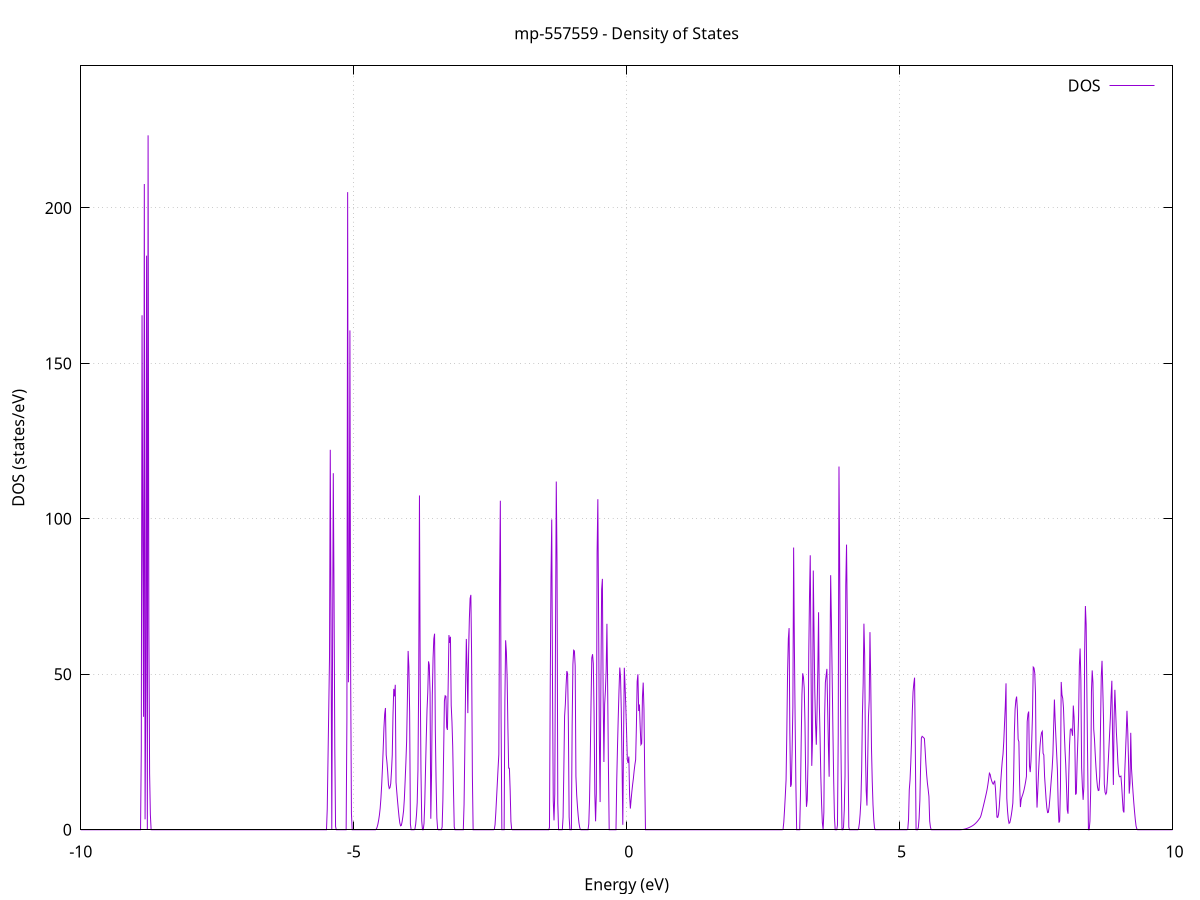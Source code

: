 set title 'mp-557559 - Density of States'
set xlabel 'Energy (eV)'
set ylabel 'DOS (states/eV)'
set grid
set xrange [-10:10]
set yrange [0:245.693]
set xzeroaxis lt -1
set terminal png size 800,600
set output 'mp-557559_dos_gnuplot.png'
plot '-' using 1:2 with lines title 'DOS'
-17.075700 0.000000
-17.061800 0.000000
-17.048000 0.000000
-17.034200 0.000000
-17.020300 0.000000
-17.006500 0.000000
-16.992600 0.000000
-16.978800 0.000000
-16.964900 0.000000
-16.951100 0.000000
-16.937200 0.000000
-16.923400 0.000000
-16.909500 0.000000
-16.895700 0.000000
-16.881800 0.000000
-16.868000 0.000000
-16.854100 0.000000
-16.840300 0.000000
-16.826400 0.000000
-16.812600 0.000000
-16.798700 0.000000
-16.784900 0.000000
-16.771000 0.000000
-16.757200 0.000000
-16.743300 0.000000
-16.729500 0.000000
-16.715700 0.000000
-16.701800 0.000000
-16.688000 0.000000
-16.674100 0.000000
-16.660300 0.000000
-16.646400 0.000000
-16.632600 0.000000
-16.618700 0.000000
-16.604900 0.000000
-16.591000 0.000000
-16.577200 0.000000
-16.563300 0.000000
-16.549500 0.000000
-16.535600 0.000000
-16.521800 0.000000
-16.507900 0.000000
-16.494100 0.000000
-16.480200 0.000000
-16.466400 0.000000
-16.452500 0.000000
-16.438700 0.000000
-16.424800 0.000000
-16.411000 0.000000
-16.397200 0.000000
-16.383300 0.000000
-16.369500 0.000000
-16.355600 0.000000
-16.341800 0.000000
-16.327900 0.000000
-16.314100 0.000000
-16.300200 0.000000
-16.286400 0.000000
-16.272500 0.000000
-16.258700 0.000000
-16.244800 0.000000
-16.231000 0.000000
-16.217100 0.000000
-16.203300 0.000000
-16.189400 0.000000
-16.175600 0.000000
-16.161700 0.000000
-16.147900 0.000000
-16.134000 0.000000
-16.120200 0.000000
-16.106300 0.000000
-16.092500 0.000000
-16.078600 0.000000
-16.064800 0.000000
-16.051000 0.000000
-16.037100 0.000000
-16.023300 0.000000
-16.009400 0.000000
-15.995600 0.000000
-15.981700 0.000000
-15.967900 0.000000
-15.954000 0.000000
-15.940200 0.000000
-15.926300 0.000000
-15.912500 0.000000
-15.898600 0.000000
-15.884800 0.000000
-15.870900 0.000000
-15.857100 0.000000
-15.843200 0.000000
-15.829400 0.000000
-15.815500 0.085800
-15.801700 12.355000
-15.787800 66.074200
-15.774000 192.906500
-15.760100 42.663900
-15.746300 225.625100
-15.732500 0.000000
-15.718600 0.000000
-15.704800 0.000000
-15.690900 0.000000
-15.677100 0.000000
-15.663200 0.000000
-15.649400 0.000000
-15.635500 0.000000
-15.621700 0.000000
-15.607800 0.000000
-15.594000 0.000000
-15.580100 0.000000
-15.566300 0.000000
-15.552400 0.000000
-15.538600 0.000000
-15.524700 0.000000
-15.510900 0.000000
-15.497000 0.000000
-15.483200 0.000000
-15.469300 0.000000
-15.455500 0.000000
-15.441600 0.000000
-15.427800 0.000000
-15.414000 0.000000
-15.400100 0.000000
-15.386300 0.000000
-15.372400 0.000000
-15.358600 0.000000
-15.344700 0.000000
-15.330900 0.000000
-15.317000 0.000000
-15.303200 0.000000
-15.289300 0.000000
-15.275500 0.000000
-15.261600 0.000000
-15.247800 0.000000
-15.233900 0.000000
-15.220100 0.000000
-15.206200 0.000000
-15.192400 0.000000
-15.178500 0.000000
-15.164700 0.000000
-15.150800 0.000000
-15.137000 0.000000
-15.123100 0.000000
-15.109300 0.000000
-15.095500 0.000000
-15.081600 0.000000
-15.067800 0.000000
-15.053900 0.000000
-15.040100 0.000000
-15.026200 0.000000
-15.012400 0.000000
-14.998500 0.000000
-14.984700 0.000000
-14.970800 0.000000
-14.957000 0.000000
-14.943100 0.000000
-14.929300 0.000000
-14.915400 0.000000
-14.901600 0.000000
-14.887700 0.000000
-14.873900 0.000000
-14.860000 0.000000
-14.846200 0.000000
-14.832300 0.000000
-14.818500 0.000000
-14.804600 0.000000
-14.790800 0.000000
-14.777000 0.000000
-14.763100 0.000000
-14.749300 0.000000
-14.735400 15.890500
-14.721600 253.282800
-14.707700 51.236800
-14.693900 0.000000
-14.680000 0.000000
-14.666200 0.000000
-14.652300 0.000000
-14.638500 62.565700
-14.624600 0.000000
-14.610800 208.631500
-14.596900 0.000000
-14.583100 0.000000
-14.569200 0.000000
-14.555400 0.000000
-14.541500 0.000000
-14.527700 0.000000
-14.513800 0.000000
-14.500000 0.000000
-14.486100 0.000000
-14.472300 0.000000
-14.458400 0.000000
-14.444600 0.000000
-14.430800 0.000000
-14.416900 0.000000
-14.403100 0.000000
-14.389200 0.000000
-14.375400 0.000000
-14.361500 0.000000
-14.347700 0.000000
-14.333800 0.000000
-14.320000 0.000000
-14.306100 0.000000
-14.292300 0.000000
-14.278400 0.000000
-14.264600 0.000000
-14.250700 0.000000
-14.236900 0.000000
-14.223000 0.000000
-14.209200 0.000000
-14.195300 0.000000
-14.181500 0.000000
-14.167600 0.000000
-14.153800 0.000000
-14.139900 0.000000
-14.126100 0.000000
-14.112300 0.000000
-14.098400 0.000000
-14.084600 0.000000
-14.070700 0.000000
-14.056900 0.000000
-14.043000 0.000000
-14.029200 0.000000
-14.015300 0.000000
-14.001500 0.000000
-13.987600 0.000000
-13.973800 0.000000
-13.959900 0.000000
-13.946100 0.000000
-13.932200 0.000000
-13.918400 0.000000
-13.904500 0.000000
-13.890700 0.000000
-13.876800 0.000000
-13.863000 0.000000
-13.849100 0.000000
-13.835300 0.000000
-13.821400 0.000000
-13.807600 0.000000
-13.793800 0.000000
-13.779900 0.000000
-13.766100 0.000000
-13.752200 0.000000
-13.738400 0.000000
-13.724500 0.000000
-13.710700 0.000000
-13.696800 0.000000
-13.683000 0.000000
-13.669100 0.000000
-13.655300 0.000000
-13.641400 0.000000
-13.627600 0.000000
-13.613700 0.000000
-13.599900 0.000000
-13.586000 0.000000
-13.572200 0.000000
-13.558300 0.000000
-13.544500 0.000000
-13.530600 0.000000
-13.516800 0.000000
-13.502900 0.000000
-13.489100 0.000000
-13.475300 0.000000
-13.461400 0.000000
-13.447600 0.000000
-13.433700 0.000000
-13.419900 0.000000
-13.406000 0.000000
-13.392200 0.000000
-13.378300 0.000000
-13.364500 0.000000
-13.350600 0.000000
-13.336800 0.000000
-13.322900 0.000000
-13.309100 0.000000
-13.295200 0.000000
-13.281400 0.000000
-13.267500 0.000000
-13.253700 0.000000
-13.239800 0.000000
-13.226000 0.000000
-13.212100 0.000000
-13.198300 0.000000
-13.184400 0.000000
-13.170600 0.000000
-13.156800 0.000000
-13.142900 0.000000
-13.129100 0.000000
-13.115200 0.000000
-13.101400 0.000000
-13.087500 0.000000
-13.073700 0.000000
-13.059800 0.000000
-13.046000 0.000000
-13.032100 0.000000
-13.018300 0.000000
-13.004400 0.000000
-12.990600 0.000000
-12.976700 0.000000
-12.962900 0.000000
-12.949000 0.000000
-12.935200 0.000000
-12.921300 0.000000
-12.907500 0.000000
-12.893600 0.000000
-12.879800 0.000000
-12.865900 0.000000
-12.852100 0.000000
-12.838200 0.000000
-12.824400 0.000000
-12.810600 0.000000
-12.796700 0.000000
-12.782900 0.000000
-12.769000 0.000000
-12.755200 0.000000
-12.741300 0.000000
-12.727500 0.000000
-12.713600 0.000000
-12.699800 0.000000
-12.685900 0.000000
-12.672100 0.000000
-12.658200 0.000000
-12.644400 0.000000
-12.630500 0.000000
-12.616700 0.000000
-12.602800 0.000000
-12.589000 0.000000
-12.575100 0.000000
-12.561300 0.000000
-12.547400 0.000000
-12.533600 0.000000
-12.519700 0.000000
-12.505900 0.000000
-12.492100 0.000000
-12.478200 0.000000
-12.464400 0.000000
-12.450500 0.000000
-12.436700 0.000000
-12.422800 0.000000
-12.409000 0.000000
-12.395100 0.000000
-12.381300 0.000000
-12.367400 0.000000
-12.353600 0.000000
-12.339700 0.000000
-12.325900 0.000000
-12.312000 0.311000
-12.298200 28.631600
-12.284300 86.186300
-12.270500 184.352100
-12.256600 73.938500
-12.242800 177.561500
-12.228900 5.874100
-12.215100 0.000000
-12.201200 0.000000
-12.187400 0.000000
-12.173600 0.000000
-12.159700 0.000000
-12.145900 0.000000
-12.132000 0.000000
-12.118200 0.000000
-12.104300 0.000000
-12.090500 0.000000
-12.076600 0.000000
-12.062800 0.000000
-12.048900 0.000000
-12.035100 0.000000
-12.021200 0.000000
-12.007400 0.000000
-11.993500 0.000000
-11.979700 0.000000
-11.965800 0.000000
-11.952000 0.000000
-11.938100 0.000000
-11.924300 0.000000
-11.910400 0.000000
-11.896600 0.000000
-11.882700 0.000000
-11.868900 0.000000
-11.855100 0.000000
-11.841200 0.000000
-11.827400 0.000000
-11.813500 0.000000
-11.799700 0.000000
-11.785800 0.000000
-11.772000 0.000000
-11.758100 0.000000
-11.744300 0.000000
-11.730400 0.000000
-11.716600 0.000000
-11.702700 0.000000
-11.688900 0.000000
-11.675000 0.000000
-11.661200 0.000000
-11.647300 0.000000
-11.633500 0.000000
-11.619600 0.000000
-11.605800 0.000000
-11.591900 0.000000
-11.578100 0.000000
-11.564200 0.000000
-11.550400 0.000000
-11.536600 0.000000
-11.522700 0.000000
-11.508900 0.000000
-11.495000 96.722700
-11.481200 182.522000
-11.467300 74.482500
-11.453500 190.022000
-11.439600 60.071400
-11.425800 0.000000
-11.411900 0.000000
-11.398100 0.000000
-11.384200 0.000000
-11.370400 0.000000
-11.356500 0.000000
-11.342700 0.000000
-11.328800 0.000000
-11.315000 0.000000
-11.301100 0.000000
-11.287300 0.000000
-11.273400 0.000000
-11.259600 0.000000
-11.245700 0.000000
-11.231900 0.000000
-11.218000 0.000000
-11.204200 0.000000
-11.190400 0.000000
-11.176500 0.000000
-11.162700 0.000000
-11.148800 0.000000
-11.135000 0.000000
-11.121100 0.000000
-11.107300 0.000000
-11.093400 0.000000
-11.079600 0.000000
-11.065700 0.000000
-11.051900 0.000000
-11.038000 0.000000
-11.024200 0.000000
-11.010300 0.000000
-10.996500 0.000000
-10.982600 0.000000
-10.968800 0.000000
-10.954900 0.000000
-10.941100 0.000000
-10.927200 0.000000
-10.913400 0.000000
-10.899500 0.000000
-10.885700 0.000000
-10.871900 0.000000
-10.858000 0.000000
-10.844200 0.000000
-10.830300 0.000000
-10.816500 0.000000
-10.802600 0.000000
-10.788800 0.000000
-10.774900 0.000000
-10.761100 0.000000
-10.747200 0.000000
-10.733400 0.000000
-10.719500 0.000000
-10.705700 0.000000
-10.691800 0.000000
-10.678000 0.000000
-10.664100 0.000000
-10.650300 0.000000
-10.636400 0.000000
-10.622600 0.000000
-10.608700 0.000000
-10.594900 0.000000
-10.581000 0.000000
-10.567200 0.000000
-10.553400 0.000000
-10.539500 0.000000
-10.525700 0.000000
-10.511800 0.000000
-10.498000 0.000000
-10.484100 0.000000
-10.470300 0.000000
-10.456400 0.000000
-10.442600 0.000000
-10.428700 0.000000
-10.414900 0.000000
-10.401000 0.000000
-10.387200 0.000000
-10.373300 0.000000
-10.359500 0.000000
-10.345600 0.000000
-10.331800 0.000000
-10.317900 0.000000
-10.304100 0.000000
-10.290200 0.000000
-10.276400 0.000000
-10.262500 0.000000
-10.248700 0.000000
-10.234900 0.000000
-10.221000 0.000000
-10.207200 0.000000
-10.193300 0.000000
-10.179500 0.000000
-10.165600 0.000000
-10.151800 0.000000
-10.137900 0.000000
-10.124100 0.000000
-10.110200 0.000000
-10.096400 0.000000
-10.082500 0.000000
-10.068700 0.000000
-10.054800 0.000000
-10.041000 0.000000
-10.027100 0.000000
-10.013300 0.000000
-9.999400 0.000000
-9.985600 0.000000
-9.971700 0.000000
-9.957900 0.000000
-9.944000 0.000000
-9.930200 0.000000
-9.916400 0.000000
-9.902500 0.000000
-9.888700 0.000000
-9.874800 0.000000
-9.861000 0.000000
-9.847100 0.000000
-9.833300 0.000000
-9.819400 0.000000
-9.805600 0.000000
-9.791700 0.000000
-9.777900 0.000000
-9.764000 0.000000
-9.750200 0.000000
-9.736300 0.000000
-9.722500 0.000000
-9.708600 0.000000
-9.694800 0.000000
-9.680900 0.000000
-9.667100 0.000000
-9.653200 0.000000
-9.639400 0.000000
-9.625500 0.000000
-9.611700 0.000000
-9.597800 0.000000
-9.584000 0.000000
-9.570200 0.000000
-9.556300 0.000000
-9.542500 0.000000
-9.528600 0.000000
-9.514800 0.000000
-9.500900 0.000000
-9.487100 0.000000
-9.473200 0.000000
-9.459400 0.000000
-9.445500 0.000000
-9.431700 0.000000
-9.417800 0.000000
-9.404000 0.000000
-9.390100 0.000000
-9.376300 0.000000
-9.362400 0.000000
-9.348600 0.000000
-9.334700 0.000000
-9.320900 0.000000
-9.307000 0.000000
-9.293200 0.000000
-9.279300 0.000000
-9.265500 0.000000
-9.251700 0.000000
-9.237800 0.000000
-9.224000 0.000000
-9.210100 0.000000
-9.196300 0.000000
-9.182400 0.000000
-9.168600 0.000000
-9.154700 0.000000
-9.140900 0.000000
-9.127000 0.000000
-9.113200 0.000000
-9.099300 0.000000
-9.085500 0.000000
-9.071600 0.000000
-9.057800 0.000000
-9.043900 0.000000
-9.030100 0.000000
-9.016200 0.000000
-9.002400 0.000000
-8.988500 0.000000
-8.974700 0.000000
-8.960800 0.000000
-8.947000 0.000000
-8.933200 0.000000
-8.919300 0.000000
-8.905500 0.000000
-8.891600 25.794000
-8.877800 165.479100
-8.863900 91.597200
-8.850100 36.346100
-8.836200 207.700600
-8.822400 3.357000
-8.808500 48.206400
-8.794700 184.645000
-8.780800 0.000000
-8.767000 223.356900
-8.753100 65.371600
-8.739300 18.031400
-8.725400 4.855900
-8.711600 0.025900
-8.697700 0.000000
-8.683900 0.000000
-8.670000 0.000000
-8.656200 0.000000
-8.642300 0.000000
-8.628500 0.000000
-8.614700 0.000000
-8.600800 0.000000
-8.587000 0.000000
-8.573100 0.000000
-8.559300 0.000000
-8.545400 0.000000
-8.531600 0.000000
-8.517700 0.000000
-8.503900 0.000000
-8.490000 0.000000
-8.476200 0.000000
-8.462300 0.000000
-8.448500 0.000000
-8.434600 0.000000
-8.420800 0.000000
-8.406900 0.000000
-8.393100 0.000000
-8.379200 0.000000
-8.365400 0.000000
-8.351500 0.000000
-8.337700 0.000000
-8.323800 0.000000
-8.310000 0.000000
-8.296200 0.000000
-8.282300 0.000000
-8.268500 0.000000
-8.254600 0.000000
-8.240800 0.000000
-8.226900 0.000000
-8.213100 0.000000
-8.199200 0.000000
-8.185400 0.000000
-8.171500 0.000000
-8.157700 0.000000
-8.143800 0.000000
-8.130000 0.000000
-8.116100 0.000000
-8.102300 0.000000
-8.088400 0.000000
-8.074600 0.000000
-8.060700 0.000000
-8.046900 0.000000
-8.033000 0.000000
-8.019200 0.000000
-8.005300 0.000000
-7.991500 0.000000
-7.977600 0.000000
-7.963800 0.000000
-7.950000 0.000000
-7.936100 0.000000
-7.922300 0.000000
-7.908400 0.000000
-7.894600 0.000000
-7.880700 0.000000
-7.866900 0.000000
-7.853000 0.000000
-7.839200 0.000000
-7.825300 0.000000
-7.811500 0.000000
-7.797600 0.000000
-7.783800 0.000000
-7.769900 0.000000
-7.756100 0.000000
-7.742200 0.000000
-7.728400 0.000000
-7.714500 0.000000
-7.700700 0.000000
-7.686800 0.000000
-7.673000 0.000000
-7.659100 0.000000
-7.645300 0.000000
-7.631500 0.000000
-7.617600 0.000000
-7.603800 0.000000
-7.589900 0.000000
-7.576100 0.000000
-7.562200 0.000000
-7.548400 0.000000
-7.534500 0.000000
-7.520700 0.000000
-7.506800 0.000000
-7.493000 0.000000
-7.479100 0.000000
-7.465300 0.000000
-7.451400 0.000000
-7.437600 0.000000
-7.423700 0.000000
-7.409900 0.000000
-7.396000 0.000000
-7.382200 0.000000
-7.368300 0.000000
-7.354500 0.000000
-7.340600 0.000000
-7.326800 0.000000
-7.313000 0.000000
-7.299100 0.000000
-7.285300 0.000000
-7.271400 0.000000
-7.257600 0.000000
-7.243700 0.000000
-7.229900 0.000000
-7.216000 0.000000
-7.202200 0.000000
-7.188300 0.000000
-7.174500 0.000000
-7.160600 0.000000
-7.146800 0.000000
-7.132900 0.000000
-7.119100 0.000000
-7.105200 0.000000
-7.091400 0.000000
-7.077500 0.000000
-7.063700 0.000000
-7.049800 0.000000
-7.036000 0.000000
-7.022100 0.000000
-7.008300 0.000000
-6.994500 0.000000
-6.980600 0.000000
-6.966800 0.000000
-6.952900 0.000000
-6.939100 0.000000
-6.925200 0.000000
-6.911400 0.000000
-6.897500 0.000000
-6.883700 0.000000
-6.869800 0.000000
-6.856000 0.000000
-6.842100 0.000000
-6.828300 0.000000
-6.814400 0.000000
-6.800600 0.000000
-6.786700 0.000000
-6.772900 0.000000
-6.759000 0.000000
-6.745200 0.000000
-6.731300 0.000000
-6.717500 0.000000
-6.703600 0.000000
-6.689800 0.000000
-6.676000 0.000000
-6.662100 0.000000
-6.648300 0.000000
-6.634400 0.000000
-6.620600 0.000000
-6.606700 0.000000
-6.592900 0.000000
-6.579000 0.000000
-6.565200 0.000000
-6.551300 0.000000
-6.537500 0.000000
-6.523600 0.000000
-6.509800 0.000000
-6.495900 0.000000
-6.482100 0.000000
-6.468200 0.000000
-6.454400 0.000000
-6.440500 0.000000
-6.426700 0.000000
-6.412800 0.000000
-6.399000 0.000000
-6.385100 0.000000
-6.371300 0.000000
-6.357400 0.000000
-6.343600 0.000000
-6.329800 0.000000
-6.315900 0.000000
-6.302100 0.000000
-6.288200 0.000000
-6.274400 0.000000
-6.260500 0.000000
-6.246700 0.000000
-6.232800 0.000000
-6.219000 0.000000
-6.205100 0.000000
-6.191300 0.000000
-6.177400 0.000000
-6.163600 0.000000
-6.149700 0.000000
-6.135900 0.000000
-6.122000 0.000000
-6.108200 0.000000
-6.094300 0.000000
-6.080500 0.000000
-6.066600 0.000000
-6.052800 0.000000
-6.038900 0.000000
-6.025100 0.000000
-6.011300 0.000000
-5.997400 0.000000
-5.983600 0.000000
-5.969700 0.000000
-5.955900 0.000000
-5.942000 0.000000
-5.928200 0.000000
-5.914300 0.000000
-5.900500 0.000000
-5.886600 0.000000
-5.872800 0.000000
-5.858900 0.000000
-5.845100 0.000000
-5.831200 0.000000
-5.817400 0.000000
-5.803500 0.000000
-5.789700 0.000000
-5.775800 0.000000
-5.762000 0.000000
-5.748100 0.000000
-5.734300 0.000000
-5.720400 0.000000
-5.706600 0.000000
-5.692800 0.000000
-5.678900 0.000000
-5.665100 0.000000
-5.651200 0.000000
-5.637400 0.000000
-5.623500 0.000000
-5.609700 0.000000
-5.595800 0.000000
-5.582000 0.000000
-5.568100 0.000000
-5.554300 0.000000
-5.540400 0.000000
-5.526600 0.000000
-5.512700 0.000000
-5.498900 0.000000
-5.485000 6.638500
-5.471200 22.707000
-5.457300 38.884100
-5.443500 55.697700
-5.429600 122.204000
-5.415800 67.911200
-5.401900 0.000000
-5.388100 55.648400
-5.374300 114.685600
-5.360400 75.175200
-5.346600 26.276800
-5.332700 1.048400
-5.318900 0.000000
-5.305000 0.000000
-5.291200 0.000000
-5.277300 0.000000
-5.263500 0.000000
-5.249600 0.000000
-5.235800 0.000000
-5.221900 0.000000
-5.208100 0.000000
-5.194200 0.000000
-5.180400 0.000000
-5.166500 0.000000
-5.152700 0.000000
-5.138800 0.000000
-5.125000 35.432300
-5.111100 205.083700
-5.097300 47.443500
-5.083400 66.365600
-5.069600 160.619300
-5.055800 49.123000
-5.041900 5.273700
-5.028100 0.000000
-5.014200 0.000000
-5.000400 0.000000
-4.986500 0.000000
-4.972700 0.000000
-4.958800 0.000000
-4.945000 0.000000
-4.931100 0.000000
-4.917300 0.000000
-4.903400 0.000000
-4.889600 0.000000
-4.875700 0.000000
-4.861900 0.000000
-4.848000 0.000000
-4.834200 0.000000
-4.820300 0.000000
-4.806500 0.000000
-4.792600 0.000000
-4.778800 0.000000
-4.764900 0.000000
-4.751100 0.000000
-4.737200 0.000000
-4.723400 0.000000
-4.709600 0.000000
-4.695700 0.000000
-4.681900 0.000000
-4.668000 0.000000
-4.654200 0.000000
-4.640300 0.000000
-4.626500 0.000000
-4.612600 0.000000
-4.598800 0.010600
-4.584900 0.266500
-4.571100 0.863700
-4.557200 1.802300
-4.543400 3.082300
-4.529500 4.703600
-4.515700 6.868700
-4.501800 10.063900
-4.488000 14.310300
-4.474100 19.661600
-4.460300 25.884900
-4.446400 32.754300
-4.432600 37.237900
-4.418700 39.167000
-4.404900 24.095600
-4.391100 21.683900
-4.377200 18.539300
-4.363400 14.478100
-4.349500 13.267100
-4.335700 13.541400
-4.321800 14.850500
-4.308000 18.839200
-4.294100 23.983600
-4.280300 36.955100
-4.266400 45.306900
-4.252600 42.913700
-4.238700 46.632000
-4.224900 15.290000
-4.211000 12.188400
-4.197200 9.290800
-4.183300 6.597300
-4.169500 4.114300
-4.155600 2.190000
-4.141800 1.274500
-4.127900 1.406600
-4.114100 2.523700
-4.100200 4.141400
-4.086400 6.157800
-4.072600 9.867400
-4.058700 15.378000
-4.044900 21.382800
-4.031000 28.299700
-4.017200 41.319900
-4.003300 57.523100
-3.989500 52.363200
-3.975600 37.908000
-3.961800 1.883300
-3.947900 0.000000
-3.934100 0.000000
-3.920200 0.000000
-3.906400 0.000000
-3.892500 0.000000
-3.878700 0.282300
-3.864800 1.782100
-3.851000 4.573500
-3.837100 8.712300
-3.823300 19.212600
-3.809400 48.292900
-3.795600 107.526100
-3.781700 48.591500
-3.767900 18.859400
-3.754100 2.880200
-3.740200 0.000000
-3.726400 0.000000
-3.712500 1.962500
-3.698700 8.616400
-3.684800 19.236400
-3.671000 29.487300
-3.657100 38.501100
-3.643300 44.154600
-3.629400 54.163200
-3.615600 52.943700
-3.601700 44.139600
-3.587900 3.553400
-3.574000 17.844800
-3.560200 43.340800
-3.546300 55.182500
-3.532500 61.416900
-3.518600 63.065900
-3.504800 31.930100
-3.490900 15.502000
-3.477100 3.819400
-3.463200 0.347100
-3.449400 0.000000
-3.435600 0.000000
-3.421700 0.000000
-3.407900 0.000000
-3.394000 0.000000
-3.380200 0.908900
-3.366300 9.634900
-3.352500 24.965800
-3.338600 41.443600
-3.324800 43.108000
-3.310900 42.924400
-3.297100 32.967100
-3.283200 32.116500
-3.269400 46.708100
-3.255500 62.621300
-3.241700 60.083200
-3.227800 62.074900
-3.214000 40.055600
-3.200100 34.668700
-3.186300 26.748100
-3.172400 12.994100
-3.158600 0.911500
-3.144700 0.000000
-3.130900 0.000000
-3.117000 0.000000
-3.103200 0.000000
-3.089400 0.000000
-3.075500 0.000000
-3.061700 0.000000
-3.047800 0.000000
-3.034000 0.000000
-3.020100 0.000000
-3.006300 0.000000
-2.992400 0.000000
-2.978600 8.078000
-2.964700 25.706900
-2.950900 45.314900
-2.937000 61.384300
-2.923200 52.076600
-2.909300 37.516300
-2.895500 56.611700
-2.881600 67.789200
-2.867800 74.378100
-2.853900 75.544300
-2.840100 55.845700
-2.826200 17.504100
-2.812400 0.000000
-2.798500 0.000000
-2.784700 0.000000
-2.770900 0.000000
-2.757000 0.000000
-2.743200 0.000000
-2.729300 0.000000
-2.715500 0.000000
-2.701600 0.000000
-2.687800 0.000000
-2.673900 0.000000
-2.660100 0.000000
-2.646200 0.000000
-2.632400 0.000000
-2.618500 0.000000
-2.604700 0.000000
-2.590800 0.000000
-2.577000 0.000000
-2.563100 0.000000
-2.549300 0.000000
-2.535400 0.000000
-2.521600 0.000000
-2.507700 0.000000
-2.493900 0.000000
-2.480000 0.000000
-2.466200 0.000000
-2.452400 0.000000
-2.438500 0.000000
-2.424700 0.131600
-2.410800 1.608000
-2.397000 5.483800
-2.383100 10.194500
-2.369300 14.957500
-2.355400 19.773100
-2.341600 24.237300
-2.327700 79.175700
-2.313900 105.819400
-2.300000 36.178900
-2.286200 0.000000
-2.272300 0.000000
-2.258500 0.000000
-2.244600 0.000000
-2.230800 41.332400
-2.216900 60.945900
-2.203100 57.151500
-2.189200 48.627500
-2.175400 32.871200
-2.161500 19.823900
-2.147700 19.790700
-2.133900 12.627300
-2.120000 2.694300
-2.106200 0.098800
-2.092300 0.000000
-2.078500 0.000000
-2.064600 0.000000
-2.050800 0.000000
-2.036900 0.000000
-2.023100 0.000000
-2.009200 0.000000
-1.995400 0.000000
-1.981500 0.000000
-1.967700 0.000000
-1.953800 0.000000
-1.940000 0.000000
-1.926100 0.000000
-1.912300 0.000000
-1.898400 0.000000
-1.884600 0.000000
-1.870700 0.000000
-1.856900 0.000000
-1.843000 0.000000
-1.829200 0.000000
-1.815400 0.000000
-1.801500 0.000000
-1.787700 0.000000
-1.773800 0.000000
-1.760000 0.000000
-1.746100 0.000000
-1.732300 0.000000
-1.718400 0.000000
-1.704600 0.000000
-1.690700 0.000000
-1.676900 0.000000
-1.663000 0.000000
-1.649200 0.000000
-1.635300 0.000000
-1.621500 0.000000
-1.607600 0.000000
-1.593800 0.000000
-1.579900 0.000000
-1.566100 0.000000
-1.552200 0.000000
-1.538400 0.000000
-1.524500 0.000000
-1.510700 0.000000
-1.496900 0.000000
-1.483000 0.000000
-1.469200 0.000000
-1.455300 0.000000
-1.441500 0.000000
-1.427600 0.000000
-1.413800 0.758000
-1.399900 45.717200
-1.386100 80.877200
-1.372200 99.792500
-1.358400 47.139800
-1.344500 9.331600
-1.330700 3.019300
-1.316800 11.450600
-1.303000 63.118200
-1.289100 111.999600
-1.275300 85.571800
-1.261400 8.497800
-1.247600 0.000000
-1.233700 0.000000
-1.219900 0.000000
-1.206000 0.000000
-1.192200 0.000000
-1.178300 0.029100
-1.164500 4.011100
-1.150700 19.295300
-1.136800 36.548600
-1.123000 40.322200
-1.109100 46.517000
-1.095300 51.053600
-1.081400 50.215200
-1.067600 34.496300
-1.053700 4.157800
-1.039900 0.000000
-1.026000 0.000000
-1.012200 0.000000
-0.998300 33.709300
-0.984500 53.234100
-0.970600 57.746800
-0.956800 57.503900
-0.942900 52.680200
-0.929100 17.243800
-0.915200 11.181000
-0.901400 7.508900
-0.887500 4.463300
-0.873700 2.205500
-0.859800 0.735300
-0.846000 0.052900
-0.832200 0.000000
-0.818300 0.000000
-0.804500 0.000000
-0.790600 0.000000
-0.776800 0.000000
-0.762900 0.000000
-0.749100 0.000000
-0.735200 0.000000
-0.721400 0.000000
-0.707500 0.000000
-0.693700 1.858700
-0.679800 9.608300
-0.666000 23.831800
-0.652100 40.992900
-0.638300 55.270300
-0.624400 56.471400
-0.610600 53.437500
-0.596700 37.553000
-0.582900 11.458700
-0.569000 2.725100
-0.555200 11.750200
-0.541300 89.045000
-0.527500 106.325100
-0.513700 68.148300
-0.499800 29.147500
-0.486000 8.904300
-0.472100 46.245800
-0.458300 77.288200
-0.444400 80.702600
-0.430600 43.356800
-0.416700 21.803000
-0.402900 40.327700
-0.389000 44.745500
-0.375200 51.394000
-0.361300 66.250100
-0.347500 45.034000
-0.333600 19.965100
-0.319800 0.000000
-0.305900 0.000000
-0.292100 0.000000
-0.278200 0.000000
-0.264400 0.000000
-0.250500 0.000000
-0.236700 0.000000
-0.222800 0.000000
-0.209000 0.000000
-0.195200 0.000000
-0.181300 16.020500
-0.167500 26.734800
-0.153600 36.396200
-0.139800 44.898800
-0.125900 52.175000
-0.112100 49.236500
-0.098200 38.600700
-0.084400 21.418400
-0.070500 1.599100
-0.056700 29.155400
-0.042800 52.122200
-0.029000 46.360500
-0.015100 39.481100
-0.001300 31.483900
0.012600 22.517600
0.026400 21.488300
0.040300 23.552500
0.054100 11.233500
0.068000 6.824200
0.081800 9.712200
0.095700 12.293200
0.109500 14.548100
0.123300 16.496700
0.137200 18.912200
0.151000 20.934500
0.164900 22.548400
0.178700 33.295300
0.192600 47.698200
0.206400 50.008300
0.220300 38.203100
0.234100 40.287900
0.248000 33.117100
0.261800 27.366500
0.275700 27.759700
0.289500 42.760900
0.303400 47.338400
0.317200 38.965400
0.331100 17.192600
0.344900 0.000000
0.358800 0.000000
0.372600 0.000000
0.386500 0.000000
0.400300 0.000000
0.414200 0.000000
0.428000 0.000000
0.441900 0.000000
0.455700 0.000000
0.469500 0.000000
0.483400 0.000000
0.497200 0.000000
0.511100 0.000000
0.524900 0.000000
0.538800 0.000000
0.552600 0.000000
0.566500 0.000000
0.580300 0.000000
0.594200 0.000000
0.608000 0.000000
0.621900 0.000000
0.635700 0.000000
0.649600 0.000000
0.663400 0.000000
0.677300 0.000000
0.691100 0.000000
0.705000 0.000000
0.718800 0.000000
0.732700 0.000000
0.746500 0.000000
0.760400 0.000000
0.774200 0.000000
0.788000 0.000000
0.801900 0.000000
0.815700 0.000000
0.829600 0.000000
0.843400 0.000000
0.857300 0.000000
0.871100 0.000000
0.885000 0.000000
0.898800 0.000000
0.912700 0.000000
0.926500 0.000000
0.940400 0.000000
0.954200 0.000000
0.968100 0.000000
0.981900 0.000000
0.995800 0.000000
1.009600 0.000000
1.023500 0.000000
1.037300 0.000000
1.051200 0.000000
1.065000 0.000000
1.078900 0.000000
1.092700 0.000000
1.106500 0.000000
1.120400 0.000000
1.134200 0.000000
1.148100 0.000000
1.161900 0.000000
1.175800 0.000000
1.189600 0.000000
1.203500 0.000000
1.217300 0.000000
1.231200 0.000000
1.245000 0.000000
1.258900 0.000000
1.272700 0.000000
1.286600 0.000000
1.300400 0.000000
1.314300 0.000000
1.328100 0.000000
1.342000 0.000000
1.355800 0.000000
1.369700 0.000000
1.383500 0.000000
1.397400 0.000000
1.411200 0.000000
1.425000 0.000000
1.438900 0.000000
1.452700 0.000000
1.466600 0.000000
1.480400 0.000000
1.494300 0.000000
1.508100 0.000000
1.522000 0.000000
1.535800 0.000000
1.549700 0.000000
1.563500 0.000000
1.577400 0.000000
1.591200 0.000000
1.605100 0.000000
1.618900 0.000000
1.632800 0.000000
1.646600 0.000000
1.660500 0.000000
1.674300 0.000000
1.688200 0.000000
1.702000 0.000000
1.715900 0.000000
1.729700 0.000000
1.743500 0.000000
1.757400 0.000000
1.771200 0.000000
1.785100 0.000000
1.798900 0.000000
1.812800 0.000000
1.826600 0.000000
1.840500 0.000000
1.854300 0.000000
1.868200 0.000000
1.882000 0.000000
1.895900 0.000000
1.909700 0.000000
1.923600 0.000000
1.937400 0.000000
1.951300 0.000000
1.965100 0.000000
1.979000 0.000000
1.992800 0.000000
2.006700 0.000000
2.020500 0.000000
2.034400 0.000000
2.048200 0.000000
2.062100 0.000000
2.075900 0.000000
2.089700 0.000000
2.103600 0.000000
2.117400 0.000000
2.131300 0.000000
2.145100 0.000000
2.159000 0.000000
2.172800 0.000000
2.186700 0.000000
2.200500 0.000000
2.214400 0.000000
2.228200 0.000000
2.242100 0.000000
2.255900 0.000000
2.269800 0.000000
2.283600 0.000000
2.297500 0.000000
2.311300 0.000000
2.325200 0.000000
2.339000 0.000000
2.352900 0.000000
2.366700 0.000000
2.380600 0.000000
2.394400 0.000000
2.408200 0.000000
2.422100 0.000000
2.435900 0.000000
2.449800 0.000000
2.463600 0.000000
2.477500 0.000000
2.491300 0.000000
2.505200 0.000000
2.519000 0.000000
2.532900 0.000000
2.546700 0.000000
2.560600 0.000000
2.574400 0.000000
2.588300 0.000000
2.602100 0.000000
2.616000 0.000000
2.629800 0.000000
2.643700 0.000000
2.657500 0.000000
2.671400 0.000000
2.685200 0.000000
2.699100 0.000000
2.712900 0.000000
2.726700 0.000000
2.740600 0.000000
2.754400 0.000000
2.768300 0.000000
2.782100 0.000000
2.796000 0.000000
2.809800 0.000000
2.823700 0.000000
2.837500 0.000000
2.851400 0.000000
2.865200 0.130300
2.879100 2.497400
2.892900 6.476900
2.906800 10.986900
2.920600 16.027200
2.934500 31.528900
2.948300 50.486000
2.962200 61.475000
2.976000 64.876400
2.989900 31.297800
3.003700 13.809000
3.017600 14.622400
3.031400 25.398900
3.045200 39.528000
3.059100 90.766800
3.072900 59.114200
3.086800 35.014500
3.100600 14.309400
3.114500 0.000000
3.128300 0.000000
3.142200 0.000000
3.156000 0.000000
3.169900 0.000000
3.183700 10.643500
3.197600 28.273600
3.211400 43.415200
3.225300 50.324300
3.239100 49.069900
3.253000 45.557100
3.266800 34.364300
3.280700 16.508800
3.294500 7.385700
3.308400 9.560100
3.322200 21.675500
3.336100 56.239000
3.349900 74.960800
3.363700 88.277300
3.377600 53.505400
3.391400 20.553200
3.405300 29.003800
3.419100 83.371500
3.433000 63.689000
3.446800 44.546200
3.460700 34.095800
3.474500 27.345800
3.488400 38.069700
3.502200 51.373600
3.516100 69.958100
3.529900 40.492100
3.543800 29.372200
3.557600 16.986300
3.571500 8.273800
3.585300 2.286500
3.599200 0.015100
3.613000 5.570400
3.626900 36.520400
3.640700 47.390300
3.654600 49.615700
3.668400 51.749400
3.682300 39.382600
3.696100 26.996300
3.709900 17.052300
3.723800 52.695800
3.737600 81.879700
3.751500 67.174200
3.765300 49.151600
3.779200 31.411100
3.793000 15.911500
3.806900 4.021900
3.820700 0.000000
3.834600 0.000000
3.848400 0.000000
3.862300 1.509500
3.876100 30.372300
3.890000 116.831400
3.903800 81.517000
3.917700 40.909600
3.931500 17.919100
3.945400 0.000000
3.959200 0.000000
3.973100 0.777600
3.986900 6.372700
4.000800 17.364100
4.014600 78.721300
4.028400 91.724400
4.042300 67.084000
4.056100 24.633500
4.070000 0.847600
4.083800 0.000000
4.097700 0.000000
4.111500 0.000000
4.125400 0.000000
4.139200 0.000000
4.153100 0.000000
4.166900 0.000000
4.180800 0.000000
4.194600 0.000000
4.208500 0.000000
4.222300 0.000000
4.236200 0.000000
4.250000 0.408200
4.263900 2.088800
4.277700 5.070000
4.291600 9.351600
4.305400 19.408900
4.319300 37.081100
4.333100 47.052400
4.346900 66.285500
4.360800 55.954700
4.374600 25.316500
4.388500 12.613900
4.402300 7.782900
4.416200 21.901000
4.430000 36.350400
4.443900 41.676300
4.457700 63.558100
4.471600 47.919100
4.485400 26.299200
4.499300 15.694100
4.513100 8.117900
4.527000 3.283300
4.540800 0.604900
4.554700 0.000000
4.568500 0.000000
4.582400 0.000000
4.596200 0.000000
4.610100 0.000000
4.623900 0.000000
4.637800 0.000000
4.651600 0.000000
4.665400 0.000000
4.679300 0.000000
4.693100 0.000000
4.707000 0.000000
4.720800 0.000000
4.734700 0.000000
4.748500 0.000000
4.762400 0.000000
4.776200 0.000000
4.790100 0.000000
4.803900 0.000000
4.817800 0.000000
4.831600 0.000000
4.845500 0.000000
4.859300 0.000000
4.873200 0.000000
4.887000 0.000000
4.900900 0.000000
4.914700 0.000000
4.928600 0.000000
4.942400 0.000000
4.956300 0.000000
4.970100 0.000000
4.983900 0.000000
4.997800 0.000000
5.011600 0.000000
5.025500 0.000000
5.039300 0.000000
5.053200 0.000000
5.067000 0.000000
5.080900 0.000000
5.094700 0.000000
5.108600 0.000000
5.122400 0.000000
5.136300 0.000000
5.150100 0.126100
5.164000 3.304400
5.177800 12.828300
5.191700 16.025500
5.205500 21.588900
5.219400 28.635000
5.233200 38.050000
5.247100 44.389300
5.260900 46.972000
5.274800 48.926000
5.288600 26.090400
5.302500 0.000000
5.316300 0.000000
5.330100 0.000000
5.344000 0.807800
5.357800 3.672300
5.371700 9.460500
5.385500 20.449100
5.399400 29.480300
5.413200 30.053600
5.427100 29.851300
5.440900 29.618900
5.454800 29.356300
5.468600 25.538700
5.482500 21.200400
5.496300 17.689200
5.510200 14.942900
5.524000 12.958700
5.537900 10.701500
5.551700 2.789900
5.565600 0.843900
5.579400 0.027900
5.593300 0.000000
5.607100 0.000000
5.621000 0.000000
5.634800 0.000000
5.648600 0.000000
5.662500 0.000000
5.676300 0.000000
5.690200 0.000000
5.704000 0.000000
5.717900 0.000000
5.731700 0.000000
5.745600 0.000000
5.759400 0.000000
5.773300 0.000000
5.787100 0.000000
5.801000 0.000000
5.814800 0.000000
5.828700 0.000000
5.842500 0.000000
5.856400 0.000000
5.870200 0.000000
5.884100 0.000000
5.897900 0.000000
5.911800 0.000000
5.925600 0.000000
5.939500 0.000000
5.953300 0.000000
5.967100 0.000000
5.981000 0.000000
5.994800 0.000000
6.008700 0.000000
6.022500 0.000000
6.036400 0.000000
6.050200 0.000000
6.064100 0.000000
6.077900 0.000000
6.091800 0.000100
6.105600 0.005200
6.119500 0.018600
6.133300 0.040300
6.147200 0.070100
6.161000 0.108200
6.174900 0.154400
6.188700 0.208900
6.202600 0.271700
6.216400 0.342600
6.230300 0.421800
6.244100 0.509200
6.258000 0.604800
6.271800 0.708700
6.285600 0.820700
6.299500 0.941000
6.313300 1.069600
6.327200 1.206300
6.341000 1.352800
6.354900 1.519200
6.368700 1.707600
6.382600 1.917800
6.396400 2.149900
6.410300 2.403900
6.424100 2.679900
6.438000 2.977700
6.451800 3.297400
6.465700 3.639000
6.479500 4.002500
6.493400 4.677900
6.507200 5.632800
6.521100 6.610200
6.534900 7.610100
6.548800 8.632600
6.562600 9.677500
6.576500 10.745000
6.590300 11.835000
6.604100 13.036800
6.618000 14.552700
6.631800 16.270800
6.645700 18.193100
6.659500 17.820900
6.673400 16.584800
6.687200 15.732200
6.701100 15.096300
6.714900 14.677200
6.728800 15.191900
6.742600 15.804600
6.756500 13.218300
6.770300 8.761100
6.784200 4.079800
6.798000 3.967000
6.811900 4.827400
6.825700 7.257100
6.839600 11.120300
6.853400 15.347000
6.867300 18.997500
6.881100 22.071600
6.895000 24.319900
6.908800 28.332500
6.922700 34.089200
6.936500 39.600300
6.950300 47.104100
6.964200 10.124600
6.978000 6.075200
6.991900 3.389600
7.005700 2.076400
7.019600 2.293600
7.033400 3.331200
7.047300 4.716600
7.061100 6.466600
7.075000 8.581200
7.088800 15.786100
7.102700 31.065600
7.116500 38.807400
7.130400 41.678000
7.144200 42.840400
7.158100 38.566300
7.171900 29.113800
7.185800 28.329500
7.199600 14.599800
7.213500 7.301400
7.227300 9.686700
7.241200 10.570700
7.255000 11.245100
7.268800 12.039500
7.282700 13.029300
7.296500 14.214200
7.310400 15.594400
7.324200 17.169800
7.338100 34.759900
7.351900 37.208500
7.365800 38.031400
7.379600 20.523500
7.393500 18.554400
7.407300 22.079800
7.421200 28.719400
7.435000 36.858100
7.448900 52.323900
7.462700 52.039200
7.476600 50.427900
7.490400 43.721900
7.504300 16.287100
7.518100 7.141000
7.532000 12.644300
7.545800 18.425000
7.559700 23.349900
7.573500 27.110200
7.587300 29.741300
7.601200 31.249300
7.615000 31.661600
7.628900 24.600300
7.642700 24.085400
7.656600 17.172900
7.670400 13.497500
7.684300 9.788300
7.698100 7.016600
7.712000 5.518400
7.725800 5.602300
7.739700 7.316300
7.753500 10.140000
7.767400 13.384300
7.781200 16.583000
7.795100 19.629800
7.808900 24.226300
7.822800 33.134200
7.836600 41.877900
7.850500 35.082500
7.864300 29.627000
7.878200 24.409300
7.892000 19.034700
7.905800 8.047200
7.919700 2.298000
7.933500 2.829600
7.947400 13.799400
7.961200 47.547400
7.975100 43.402800
7.988900 42.299000
8.002800 39.209200
8.016600 32.087300
8.030500 25.866400
8.044300 20.802500
8.058200 13.929800
8.072000 6.448400
8.085900 5.169900
8.099700 17.667900
8.113600 27.126100
8.127400 32.122500
8.141300 32.481800
8.155100 31.843200
8.169000 30.239600
8.182800 39.949200
8.196700 36.265700
8.210500 28.840100
8.224300 11.307500
8.238200 11.755600
8.252000 21.275800
8.265900 28.716100
8.279700 36.541900
8.293600 52.784400
8.307400 58.305500
8.321300 48.298800
8.335100 19.961500
8.349000 13.913400
8.362800 9.624700
8.376700 13.882400
8.390500 57.343600
8.404400 71.968700
8.418200 66.037100
8.432100 43.488400
8.445900 21.709600
8.459800 0.000000
8.473600 0.000000
8.487500 2.777500
8.501300 12.785400
8.515200 44.335500
8.529000 51.248600
8.542900 47.248000
8.556700 32.358800
8.570500 29.205900
8.584400 24.287800
8.598200 20.011900
8.612100 16.285500
8.625900 13.807700
8.639800 12.620300
8.653600 12.723200
8.667500 17.139000
8.681300 33.261400
8.695200 49.456900
8.709000 54.343300
8.722900 45.417900
8.736700 35.185400
8.750600 14.673400
8.764400 12.048000
8.778300 11.432300
8.792100 11.943500
8.806000 15.551800
8.819800 20.641100
8.833700 25.714600
8.847500 30.772300
8.861400 35.954500
8.875200 43.012100
8.889000 47.931000
8.902900 28.658200
8.916700 14.432700
8.930600 36.037200
8.944400 45.013400
8.958300 38.332900
8.972100 31.316100
8.986000 26.762000
8.999800 21.471300
9.013700 18.026000
9.027500 17.043400
9.041400 17.128900
9.055200 17.263100
9.069100 14.123100
9.082900 9.912200
9.096800 6.135600
9.110600 5.567800
9.124500 18.012300
9.138300 24.384900
9.152200 30.926200
9.166000 38.258700
9.179900 31.917500
9.193700 22.610100
9.207500 11.632900
9.221400 14.990500
9.235200 31.178300
9.249100 19.726900
9.262900 15.727300
9.276800 12.082900
9.290600 8.793800
9.304500 5.859900
9.318300 3.281200
9.332200 1.224400
9.346000 0.333300
9.359900 0.002300
9.373700 0.000000
9.387600 0.000000
9.401400 0.000000
9.415300 0.000000
9.429100 0.000000
9.443000 0.000000
9.456800 0.000000
9.470700 0.000000
9.484500 0.000000
9.498400 0.000000
9.512200 0.000000
9.526000 0.000000
9.539900 0.000000
9.553700 0.000000
9.567600 0.000000
9.581400 0.000000
9.595300 0.000000
9.609100 0.000000
9.623000 0.000000
9.636800 0.000000
9.650700 0.000000
9.664500 0.000000
9.678400 0.000000
9.692200 0.000000
9.706100 0.000000
9.719900 0.000000
9.733800 0.000000
9.747600 0.000000
9.761500 0.000000
9.775300 0.000000
9.789200 0.000000
9.803000 0.000000
9.816900 0.000000
9.830700 0.000000
9.844500 0.000000
9.858400 0.000000
9.872200 0.000000
9.886100 0.000000
9.899900 0.000000
9.913800 0.000000
9.927600 0.000000
9.941500 0.000000
9.955300 0.000000
9.969200 0.000000
9.983000 0.000000
9.996900 0.000000
10.010700 0.000000
10.024600 0.000000
10.038400 0.000000
10.052300 0.000000
10.066100 0.000000
10.080000 0.000000
10.093800 0.000000
10.107700 0.000000
10.121500 0.000000
10.135400 0.000000
10.149200 0.000000
10.163100 0.000000
10.176900 0.000000
10.190700 0.000000
10.204600 0.000000
10.218400 0.000000
10.232300 0.000000
10.246100 0.000000
10.260000 0.000000
10.273800 0.000000
10.287700 0.000000
10.301500 0.000000
10.315400 0.000000
10.329200 0.000000
10.343100 0.000000
10.356900 0.000000
10.370800 0.000000
10.384600 0.000000
10.398500 0.000000
10.412300 0.000000
10.426200 0.000000
10.440000 0.000000
10.453900 0.000000
10.467700 0.000000
10.481600 0.000000
10.495400 0.000000
10.509200 0.000000
10.523100 0.000000
10.536900 0.000000
10.550800 0.000000
10.564600 0.000000
10.578500 0.000000
10.592300 0.000000
10.606200 0.000000
10.620000 0.000000
e
